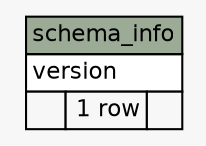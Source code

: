 // dot 2.12 on Linux 2.6.22-1-amd64
digraph "schema_info" {
  graph [
    rankdir="RL"
    bgcolor="#f7f7f7"
  ];
  node [
    fontname="Helvetica"
    fontsize="11"
    shape="plaintext"
  ];
  edge [
    arrowsize="0.8"
  ];
  "schema_info" [
    label=<
    <TABLE BORDER="0" CELLBORDER="1" CELLSPACING="0" BGCOLOR="#ffffff">
      <TR><TD PORT="schema_info.heading" COLSPAN="3" BGCOLOR="#9bab96" ALIGN="CENTER">schema_info</TD></TR>
      <TR><TD PORT="version" COLSPAN="3" ALIGN="LEFT">version</TD></TR>
      <TR><TD ALIGN="LEFT" BGCOLOR="#f7f7f7">  </TD><TD ALIGN="RIGHT" BGCOLOR="#f7f7f7">1 row</TD><TD ALIGN="RIGHT" BGCOLOR="#f7f7f7">  </TD></TR>
    </TABLE>>
    URL="tables/schema_info.html#"
    tooltip="schema_info"
  ];
}
